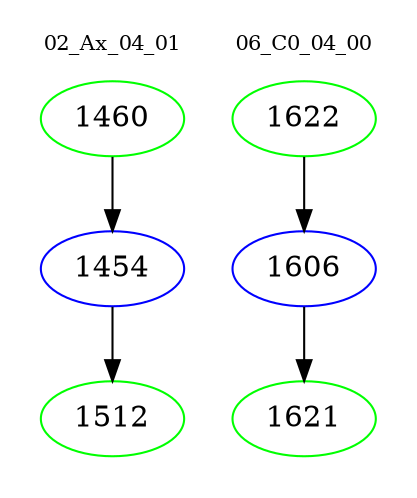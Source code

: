 digraph{
subgraph cluster_0 {
color = white
label = "02_Ax_04_01";
fontsize=10;
T0_1460 [label="1460", color="green"]
T0_1460 -> T0_1454 [color="black"]
T0_1454 [label="1454", color="blue"]
T0_1454 -> T0_1512 [color="black"]
T0_1512 [label="1512", color="green"]
}
subgraph cluster_1 {
color = white
label = "06_C0_04_00";
fontsize=10;
T1_1622 [label="1622", color="green"]
T1_1622 -> T1_1606 [color="black"]
T1_1606 [label="1606", color="blue"]
T1_1606 -> T1_1621 [color="black"]
T1_1621 [label="1621", color="green"]
}
}
